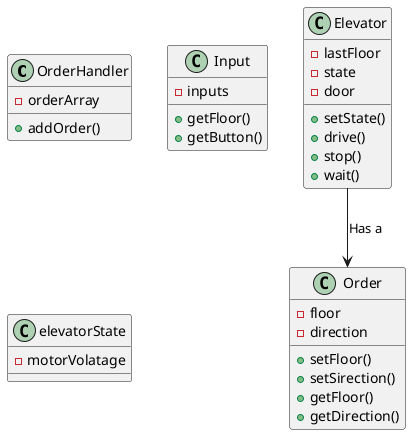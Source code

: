 @startuml Heis 
class OrderHandler {
    -orderArray
    +addOrder()
} 
class Order {
    -floor 
    -direction
    +setFloor()
    +setSirection()
    +getFloor()
    +getDirection()
}
class Elevator {
    -lastFloor
    -state
    -door
    +setState()
    +drive()
    +stop()
    +wait()
}
class Input {
    -inputs 
    +getFloor()
    +getButton()
}
class elevatorState {
    -motorVolatage
}
Elevator --> Order : "Has a"
@enduml